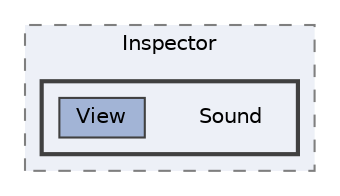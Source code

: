 digraph "C:/Users/むずでょ/Documents/Unity Projects/RMU-1-00-00-Research/Assets/RPGMaker/Codebase/Editor/Inspector/Sound"
{
 // LATEX_PDF_SIZE
  bgcolor="transparent";
  edge [fontname=Helvetica,fontsize=10,labelfontname=Helvetica,labelfontsize=10];
  node [fontname=Helvetica,fontsize=10,shape=box,height=0.2,width=0.4];
  compound=true
  subgraph clusterdir_556927790365328304c22c636a104915 {
    graph [ bgcolor="#edf0f7", pencolor="grey50", label="Inspector", fontname=Helvetica,fontsize=10 style="filled,dashed", URL="dir_556927790365328304c22c636a104915.html",tooltip=""]
  subgraph clusterdir_b0ab5b5437bb64e94fcf48376af293b6 {
    graph [ bgcolor="#edf0f7", pencolor="grey25", label="", fontname=Helvetica,fontsize=10 style="filled,bold", URL="dir_b0ab5b5437bb64e94fcf48376af293b6.html",tooltip=""]
    dir_b0ab5b5437bb64e94fcf48376af293b6 [shape=plaintext, label="Sound"];
  dir_950151cf9c648291818ef4fc6645ece6 [label="View", fillcolor="#a2b4d6", color="grey25", style="filled", URL="dir_950151cf9c648291818ef4fc6645ece6.html",tooltip=""];
  }
  }
}
